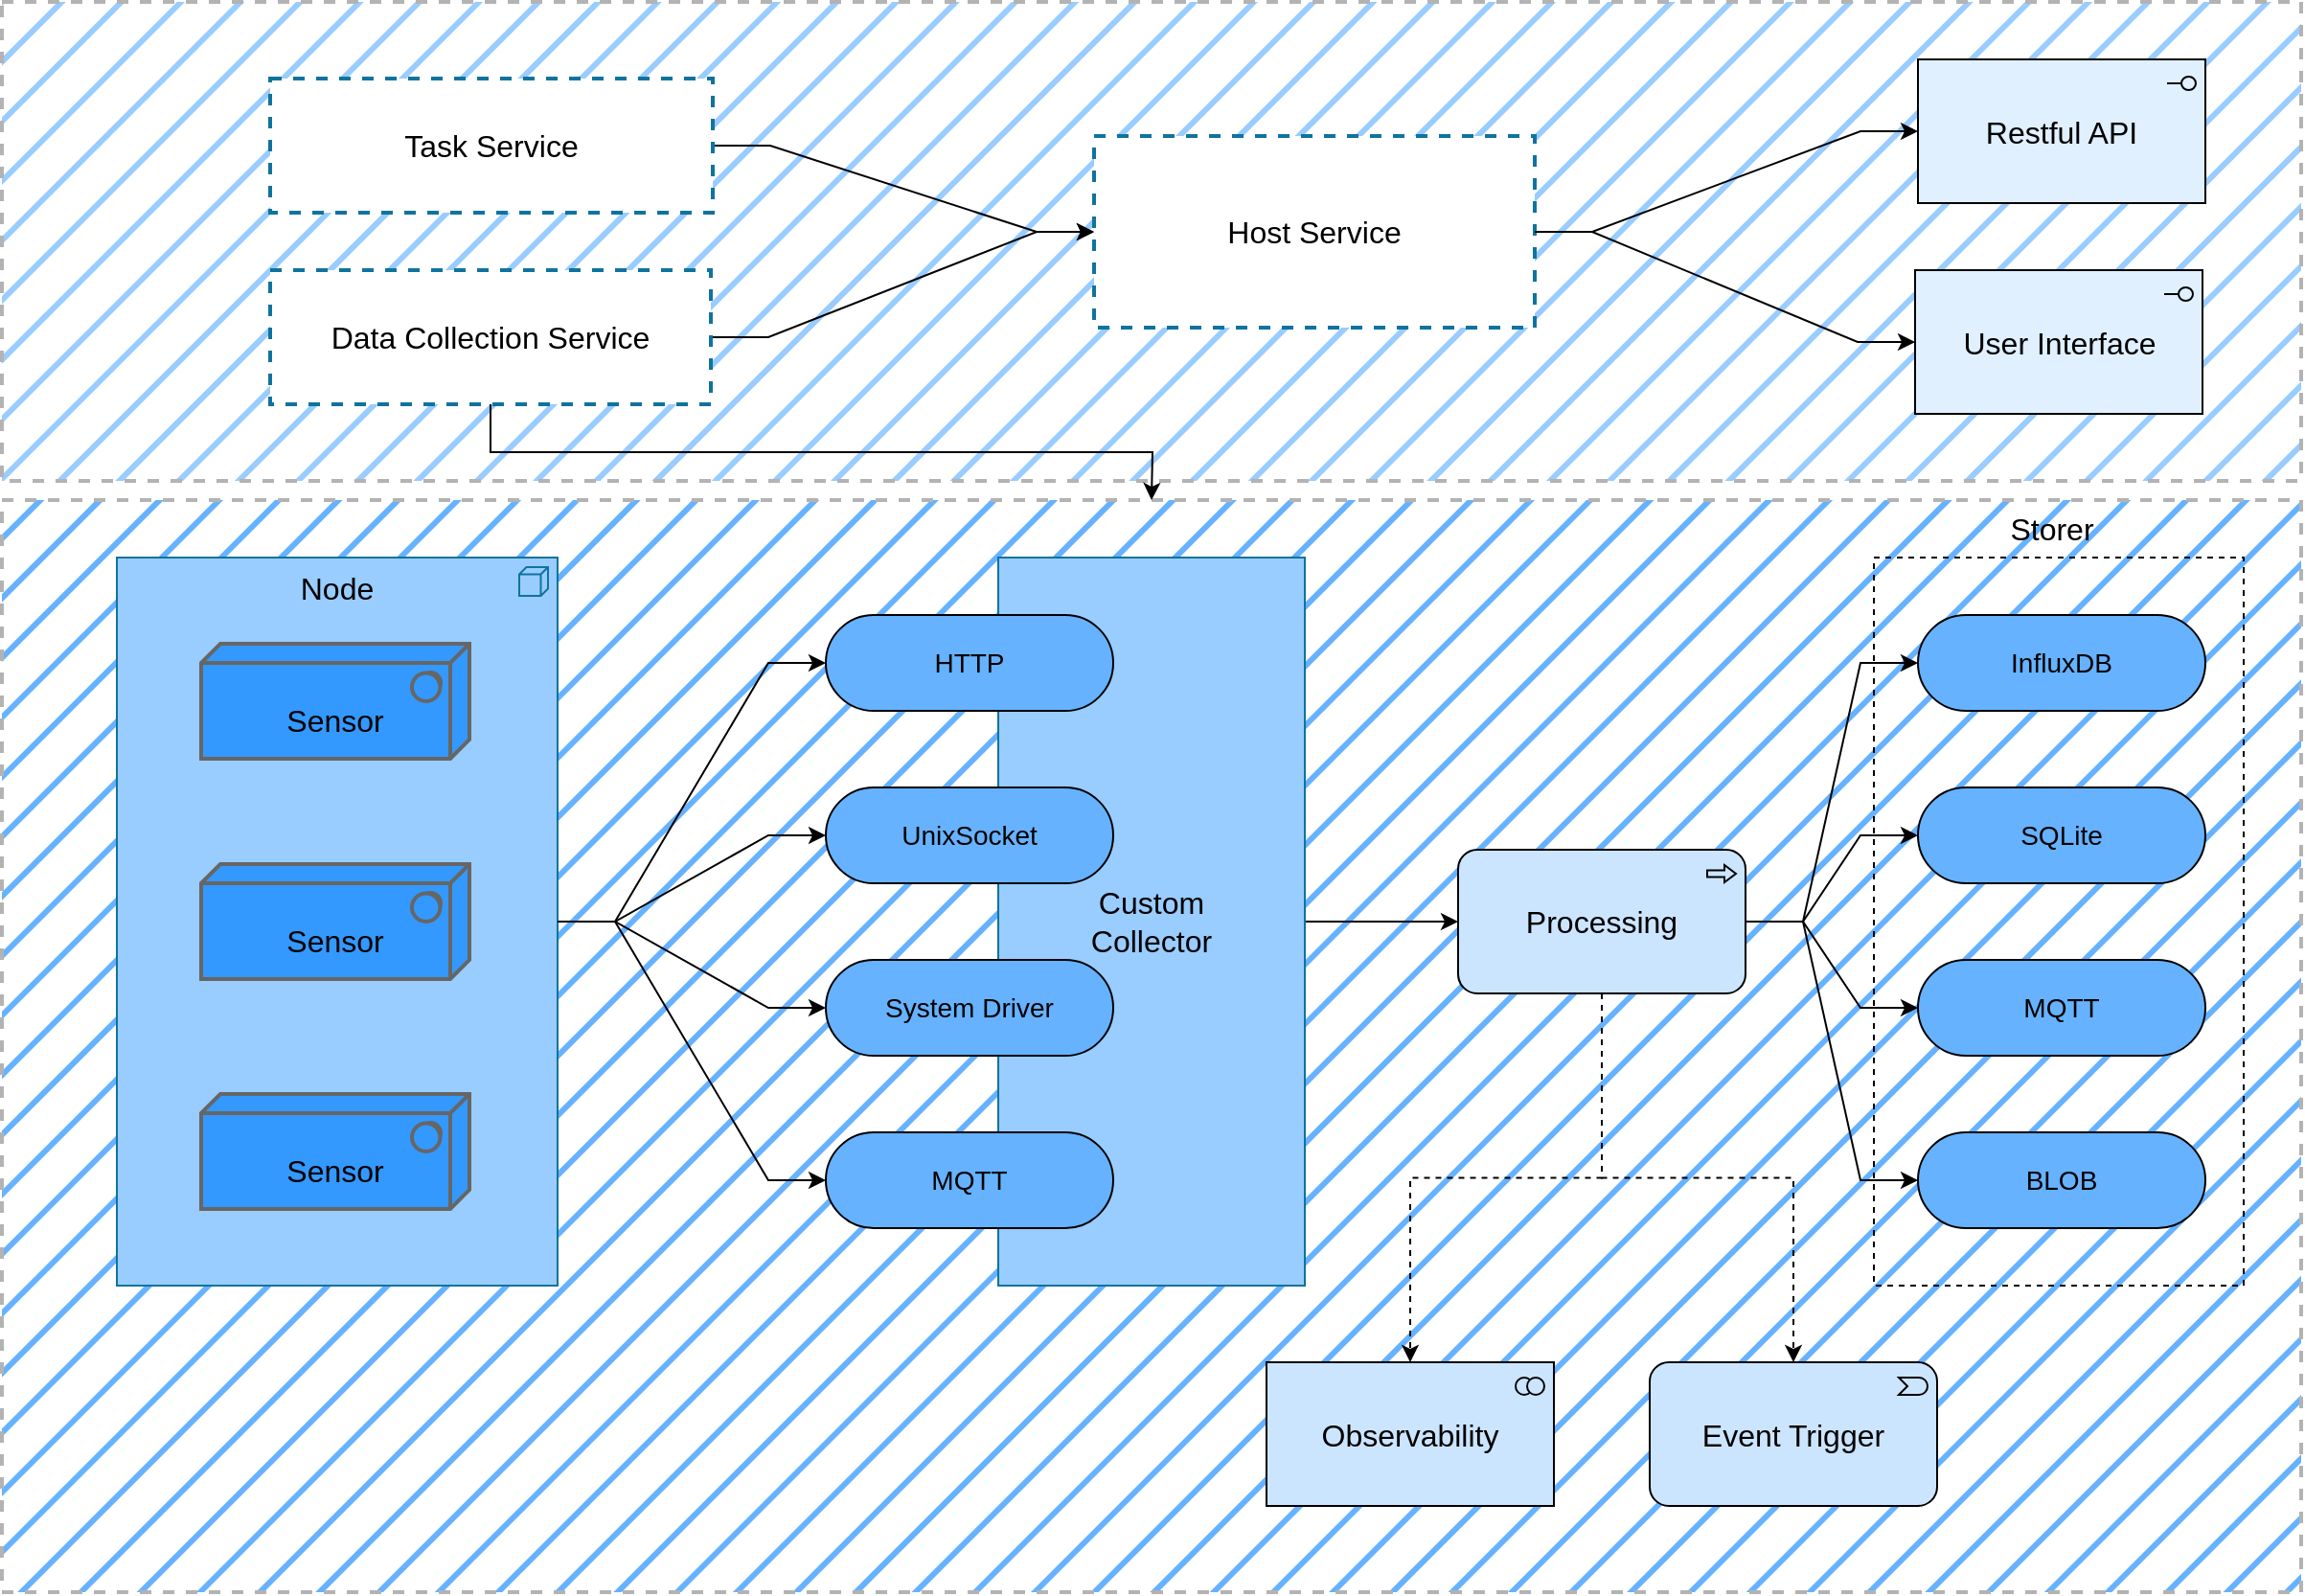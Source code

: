 <mxfile version="24.4.8" type="device">
  <diagram id="6I0OCvxSQrVGMHxT2VVA" name="Page-1">
    <mxGraphModel dx="1590" dy="2195" grid="1" gridSize="10" guides="1" tooltips="1" connect="1" arrows="1" fold="1" page="1" pageScale="1" pageWidth="850" pageHeight="1100" math="0" shadow="0">
      <root>
        <mxCell id="0" />
        <mxCell id="1" parent="0" />
        <mxCell id="GxENEjCWFn4U34w4RZx7-1" value="" style="rounded=0;whiteSpace=wrap;html=1;fillColor=#99CCFF;dashed=1;strokeColor=#B3B3B3;fillStyle=hatch;strokeWidth=2;" vertex="1" parent="1">
          <mxGeometry x="120" y="-30" width="1200" height="250" as="geometry" />
        </mxCell>
        <mxCell id="A7WHQfADSDFaVfV81xtq-37" value="" style="rounded=0;whiteSpace=wrap;html=1;fillColor=#66B2FF;strokeColor=#B3B3B3;fillStyle=hatch;strokeWidth=2;dashed=1;" parent="1" vertex="1">
          <mxGeometry x="120" y="230" width="1200" height="570" as="geometry" />
        </mxCell>
        <mxCell id="A7WHQfADSDFaVfV81xtq-38" value="" style="rounded=0;whiteSpace=wrap;html=1;dashed=1;fillColor=none;" parent="1" vertex="1">
          <mxGeometry x="1097" y="260" width="193" height="380" as="geometry" />
        </mxCell>
        <mxCell id="A7WHQfADSDFaVfV81xtq-33" value="" style="edgeStyle=entityRelationEdgeStyle;rounded=0;orthogonalLoop=1;jettySize=auto;html=1;" parent="1" source="dKdSaXE48SgPbhcamS2K-33" target="A7WHQfADSDFaVfV81xtq-5" edge="1">
          <mxGeometry relative="1" as="geometry" />
        </mxCell>
        <mxCell id="dKdSaXE48SgPbhcamS2K-33" value="Node" style="html=1;whiteSpace=wrap;fillColor=#99CCFF;shape=mxgraph.archimate3.application;appType=node;archiType=square;fontSize=16;verticalAlign=top;strokeColor=#10739e;" parent="1" vertex="1">
          <mxGeometry x="180" y="260" width="230" height="380" as="geometry" />
        </mxCell>
        <mxCell id="dKdSaXE48SgPbhcamS2K-35" value="&lt;div style=&quot;font-size: 16px;&quot;&gt;&lt;br style=&quot;font-size: 16px;&quot;&gt;&lt;/div&gt;&lt;div style=&quot;font-size: 16px;&quot;&gt;Sensor&lt;/div&gt;" style="html=1;whiteSpace=wrap;fillColor=#3399FF;shape=mxgraph.archimate3.tech;techType=sysSw;fontSize=16;strokeColor=#666666;strokeWidth=2;" parent="1" vertex="1">
          <mxGeometry x="224" y="305" width="140" height="60" as="geometry" />
        </mxCell>
        <mxCell id="dKdSaXE48SgPbhcamS2K-37" value="&lt;br style=&quot;font-size: 16px;&quot;&gt;&lt;div style=&quot;font-size: 16px;&quot;&gt;Sensor&lt;/div&gt;" style="html=1;whiteSpace=wrap;fillColor=#3399FF;shape=mxgraph.archimate3.tech;techType=sysSw;fontSize=16;strokeColor=#666666;strokeWidth=2;" parent="1" vertex="1">
          <mxGeometry x="224" y="420" width="140" height="60" as="geometry" />
        </mxCell>
        <mxCell id="dKdSaXE48SgPbhcamS2K-55" value="Ob&lt;span style=&quot;background-color: initial; font-size: 16px;&quot;&gt;servability&lt;/span&gt;" style="html=1;whiteSpace=wrap;fillColor=#CCE5FF;shape=mxgraph.archimate3.application;appType=collab;archiType=square;fontSize=16;" parent="1" vertex="1">
          <mxGeometry x="780" y="680" width="150" height="75" as="geometry" />
        </mxCell>
        <mxCell id="dKdSaXE48SgPbhcamS2K-56" value="Event Trigger" style="html=1;whiteSpace=wrap;fillColor=#CCE5FF;shape=mxgraph.archimate3.application;appType=event;archiType=rounded;fontSize=16;" parent="1" vertex="1">
          <mxGeometry x="980" y="680" width="150" height="75" as="geometry" />
        </mxCell>
        <mxCell id="A7WHQfADSDFaVfV81xtq-23" style="edgeStyle=orthogonalEdgeStyle;rounded=0;orthogonalLoop=1;jettySize=auto;html=1;exitX=0.5;exitY=1;exitDx=0;exitDy=0;exitPerimeter=0;dashed=1;" parent="1" source="dKdSaXE48SgPbhcamS2K-57" target="dKdSaXE48SgPbhcamS2K-56" edge="1">
          <mxGeometry relative="1" as="geometry" />
        </mxCell>
        <mxCell id="dKdSaXE48SgPbhcamS2K-57" value="Processing" style="html=1;whiteSpace=wrap;fillColor=#CCE5FF;shape=mxgraph.archimate3.application;appType=proc;archiType=rounded;fontSize=16;" parent="1" vertex="1">
          <mxGeometry x="880" y="412.5" width="150" height="75" as="geometry" />
        </mxCell>
        <mxCell id="A7WHQfADSDFaVfV81xtq-1" value="&lt;br style=&quot;font-size: 16px;&quot;&gt;&lt;div style=&quot;font-size: 16px;&quot;&gt;Sensor&lt;/div&gt;" style="html=1;whiteSpace=wrap;fillColor=#3399FF;shape=mxgraph.archimate3.tech;techType=sysSw;fontSize=16;strokeColor=#666666;strokeWidth=2;" parent="1" vertex="1">
          <mxGeometry x="224" y="540" width="140" height="60" as="geometry" />
        </mxCell>
        <mxCell id="A7WHQfADSDFaVfV81xtq-28" value="" style="edgeStyle=orthogonalEdgeStyle;rounded=0;orthogonalLoop=1;jettySize=auto;html=1;" parent="1" source="A7WHQfADSDFaVfV81xtq-2" target="dKdSaXE48SgPbhcamS2K-57" edge="1">
          <mxGeometry relative="1" as="geometry" />
        </mxCell>
        <mxCell id="A7WHQfADSDFaVfV81xtq-2" value="&lt;div style=&quot;font-size: 16px;&quot;&gt;Custom&lt;/div&gt;Collector" style="rounded=0;whiteSpace=wrap;html=1;fillColor=#99ccff;strokeColor=#10739e;fontSize=16;" parent="1" vertex="1">
          <mxGeometry x="640" y="260" width="160" height="380" as="geometry" />
        </mxCell>
        <mxCell id="A7WHQfADSDFaVfV81xtq-13" value="InfluxDB" style="html=1;whiteSpace=wrap;fillColor=#66B2FF;shape=mxgraph.archimate3.service;fontSize=14;" parent="1" vertex="1">
          <mxGeometry x="1120" y="290" width="150" height="50" as="geometry" />
        </mxCell>
        <mxCell id="A7WHQfADSDFaVfV81xtq-14" value="SQLite" style="html=1;whiteSpace=wrap;fillColor=#66B2FF;shape=mxgraph.archimate3.service;fontSize=14;" parent="1" vertex="1">
          <mxGeometry x="1120" y="380" width="150" height="50" as="geometry" />
        </mxCell>
        <mxCell id="A7WHQfADSDFaVfV81xtq-15" value="MQTT" style="html=1;whiteSpace=wrap;fillColor=#66B2FF;shape=mxgraph.archimate3.service;fontSize=14;" parent="1" vertex="1">
          <mxGeometry x="1120" y="470" width="150" height="50" as="geometry" />
        </mxCell>
        <mxCell id="A7WHQfADSDFaVfV81xtq-16" value="BLOB" style="html=1;whiteSpace=wrap;fillColor=#66B2FF;shape=mxgraph.archimate3.service;fontSize=14;" parent="1" vertex="1">
          <mxGeometry x="1120" y="560" width="150" height="50" as="geometry" />
        </mxCell>
        <mxCell id="A7WHQfADSDFaVfV81xtq-22" style="edgeStyle=orthogonalEdgeStyle;rounded=0;orthogonalLoop=1;jettySize=auto;html=1;exitX=0.5;exitY=1;exitDx=0;exitDy=0;exitPerimeter=0;entryX=0.5;entryY=0;entryDx=0;entryDy=0;entryPerimeter=0;dashed=1;" parent="1" source="dKdSaXE48SgPbhcamS2K-57" target="dKdSaXE48SgPbhcamS2K-55" edge="1">
          <mxGeometry relative="1" as="geometry" />
        </mxCell>
        <mxCell id="A7WHQfADSDFaVfV81xtq-24" style="edgeStyle=entityRelationEdgeStyle;rounded=0;orthogonalLoop=1;jettySize=auto;html=1;exitX=1;exitY=0.5;exitDx=0;exitDy=0;exitPerimeter=0;entryX=0;entryY=0;entryDx=0;entryDy=25;entryPerimeter=0;" parent="1" source="dKdSaXE48SgPbhcamS2K-57" target="A7WHQfADSDFaVfV81xtq-13" edge="1">
          <mxGeometry relative="1" as="geometry" />
        </mxCell>
        <mxCell id="A7WHQfADSDFaVfV81xtq-25" style="edgeStyle=entityRelationEdgeStyle;rounded=0;orthogonalLoop=1;jettySize=auto;html=1;exitX=1;exitY=0.5;exitDx=0;exitDy=0;exitPerimeter=0;entryX=0;entryY=0;entryDx=0;entryDy=25;entryPerimeter=0;" parent="1" source="dKdSaXE48SgPbhcamS2K-57" target="A7WHQfADSDFaVfV81xtq-14" edge="1">
          <mxGeometry relative="1" as="geometry" />
        </mxCell>
        <mxCell id="A7WHQfADSDFaVfV81xtq-26" style="edgeStyle=entityRelationEdgeStyle;rounded=0;orthogonalLoop=1;jettySize=auto;html=1;exitX=1;exitY=0.5;exitDx=0;exitDy=0;exitPerimeter=0;entryX=0;entryY=0;entryDx=0;entryDy=25;entryPerimeter=0;" parent="1" source="dKdSaXE48SgPbhcamS2K-57" target="A7WHQfADSDFaVfV81xtq-15" edge="1">
          <mxGeometry relative="1" as="geometry" />
        </mxCell>
        <mxCell id="A7WHQfADSDFaVfV81xtq-27" style="edgeStyle=entityRelationEdgeStyle;rounded=0;orthogonalLoop=1;jettySize=auto;html=1;exitX=1;exitY=0.5;exitDx=0;exitDy=0;exitPerimeter=0;entryX=0;entryY=0;entryDx=0;entryDy=25;entryPerimeter=0;" parent="1" source="dKdSaXE48SgPbhcamS2K-57" target="A7WHQfADSDFaVfV81xtq-16" edge="1">
          <mxGeometry relative="1" as="geometry" />
        </mxCell>
        <mxCell id="A7WHQfADSDFaVfV81xtq-34" style="edgeStyle=entityRelationEdgeStyle;rounded=0;orthogonalLoop=1;jettySize=auto;html=1;exitX=1;exitY=0.5;exitDx=0;exitDy=0;exitPerimeter=0;entryX=0;entryY=0;entryDx=0;entryDy=25;entryPerimeter=0;" parent="1" source="dKdSaXE48SgPbhcamS2K-33" target="dKdSaXE48SgPbhcamS2K-45" edge="1">
          <mxGeometry relative="1" as="geometry" />
        </mxCell>
        <mxCell id="A7WHQfADSDFaVfV81xtq-35" style="edgeStyle=entityRelationEdgeStyle;rounded=0;orthogonalLoop=1;jettySize=auto;html=1;exitX=1;exitY=0.5;exitDx=0;exitDy=0;exitPerimeter=0;entryX=0;entryY=0;entryDx=0;entryDy=25;entryPerimeter=0;" parent="1" source="dKdSaXE48SgPbhcamS2K-33" target="dKdSaXE48SgPbhcamS2K-40" edge="1">
          <mxGeometry relative="1" as="geometry" />
        </mxCell>
        <mxCell id="A7WHQfADSDFaVfV81xtq-36" style="edgeStyle=entityRelationEdgeStyle;rounded=0;orthogonalLoop=1;jettySize=auto;html=1;exitX=1;exitY=0.5;exitDx=0;exitDy=0;exitPerimeter=0;entryX=0;entryY=0;entryDx=0;entryDy=25;entryPerimeter=0;" parent="1" source="dKdSaXE48SgPbhcamS2K-33" target="A7WHQfADSDFaVfV81xtq-6" edge="1">
          <mxGeometry relative="1" as="geometry" />
        </mxCell>
        <mxCell id="dKdSaXE48SgPbhcamS2K-40" value="HTTP" style="html=1;whiteSpace=wrap;fillColor=#66B2FF;shape=mxgraph.archimate3.service;fontSize=14;" parent="1" vertex="1">
          <mxGeometry x="550" y="290" width="150" height="50" as="geometry" />
        </mxCell>
        <mxCell id="dKdSaXE48SgPbhcamS2K-45" value="UnixSocket" style="html=1;whiteSpace=wrap;fillColor=#66B2FF;shape=mxgraph.archimate3.service;fontSize=14;" parent="1" vertex="1">
          <mxGeometry x="550" y="380" width="150" height="50" as="geometry" />
        </mxCell>
        <mxCell id="A7WHQfADSDFaVfV81xtq-5" value="System Driver" style="html=1;whiteSpace=wrap;fillColor=#66B2FF;shape=mxgraph.archimate3.service;fontSize=14;" parent="1" vertex="1">
          <mxGeometry x="550" y="470" width="150" height="50" as="geometry" />
        </mxCell>
        <mxCell id="A7WHQfADSDFaVfV81xtq-6" value="MQTT" style="html=1;whiteSpace=wrap;fillColor=#66B2FF;shape=mxgraph.archimate3.service;fontSize=14;" parent="1" vertex="1">
          <mxGeometry x="550" y="560" width="150" height="50" as="geometry" />
        </mxCell>
        <mxCell id="A7WHQfADSDFaVfV81xtq-39" value="Storer" style="text;html=1;align=center;verticalAlign=middle;whiteSpace=wrap;rounded=0;fontSize=16;" parent="1" vertex="1">
          <mxGeometry x="1160" y="230" width="60" height="30" as="geometry" />
        </mxCell>
        <mxCell id="GxENEjCWFn4U34w4RZx7-4" value="User Interface" style="html=1;outlineConnect=0;whiteSpace=wrap;fillColor=#E0F0FF;shape=mxgraph.archimate3.application;appType=interface;archiType=square;fontSize=16;" vertex="1" parent="1">
          <mxGeometry x="1118.5" y="110" width="150" height="75" as="geometry" />
        </mxCell>
        <mxCell id="GxENEjCWFn4U34w4RZx7-7" value="Restful API" style="html=1;outlineConnect=0;whiteSpace=wrap;fillColor=#E0F0FF;shape=mxgraph.archimate3.application;appType=interface;archiType=square;fontSize=16;" vertex="1" parent="1">
          <mxGeometry x="1120" width="150" height="75" as="geometry" />
        </mxCell>
        <mxCell id="GxENEjCWFn4U34w4RZx7-21" style="edgeStyle=orthogonalEdgeStyle;rounded=0;orthogonalLoop=1;jettySize=auto;html=1;exitX=0.5;exitY=1;exitDx=0;exitDy=0;" edge="1" parent="1" source="GxENEjCWFn4U34w4RZx7-16">
          <mxGeometry relative="1" as="geometry">
            <mxPoint x="720" y="230" as="targetPoint" />
          </mxGeometry>
        </mxCell>
        <mxCell id="GxENEjCWFn4U34w4RZx7-23" style="edgeStyle=entityRelationEdgeStyle;rounded=0;orthogonalLoop=1;jettySize=auto;html=1;exitX=1;exitY=0.5;exitDx=0;exitDy=0;entryX=0;entryY=0.5;entryDx=0;entryDy=0;" edge="1" parent="1" source="GxENEjCWFn4U34w4RZx7-16" target="GxENEjCWFn4U34w4RZx7-18">
          <mxGeometry relative="1" as="geometry" />
        </mxCell>
        <mxCell id="GxENEjCWFn4U34w4RZx7-16" value="Data Collection Service&lt;div style=&quot;font-size: 16px;&quot;&gt;&lt;/div&gt;" style="rounded=0;whiteSpace=wrap;html=1;fillColor=#FFFFFF;strokeColor=#10739e;fontSize=16;strokeWidth=2;dashed=1;" vertex="1" parent="1">
          <mxGeometry x="260" y="110" width="230" height="70" as="geometry" />
        </mxCell>
        <mxCell id="GxENEjCWFn4U34w4RZx7-22" style="edgeStyle=entityRelationEdgeStyle;rounded=0;orthogonalLoop=1;jettySize=auto;html=1;exitX=1;exitY=0.5;exitDx=0;exitDy=0;entryX=0;entryY=0.5;entryDx=0;entryDy=0;" edge="1" parent="1" source="GxENEjCWFn4U34w4RZx7-17" target="GxENEjCWFn4U34w4RZx7-18">
          <mxGeometry relative="1" as="geometry" />
        </mxCell>
        <mxCell id="GxENEjCWFn4U34w4RZx7-17" value="Task Service&lt;div style=&quot;font-size: 16px;&quot;&gt;&lt;/div&gt;" style="rounded=0;whiteSpace=wrap;html=1;fillColor=#FFFFFF;strokeColor=#10739e;fontSize=16;strokeWidth=2;dashed=1;" vertex="1" parent="1">
          <mxGeometry x="260" y="10" width="231" height="70" as="geometry" />
        </mxCell>
        <mxCell id="GxENEjCWFn4U34w4RZx7-18" value="Host Service&lt;div style=&quot;font-size: 16px;&quot;&gt;&lt;/div&gt;" style="rounded=0;whiteSpace=wrap;html=1;fillColor=#FFFFFF;strokeColor=#10739e;fontSize=16;strokeWidth=2;dashed=1;" vertex="1" parent="1">
          <mxGeometry x="690" y="40" width="230" height="100" as="geometry" />
        </mxCell>
        <mxCell id="GxENEjCWFn4U34w4RZx7-19" style="edgeStyle=entityRelationEdgeStyle;rounded=0;orthogonalLoop=1;jettySize=auto;html=1;exitX=1;exitY=0.5;exitDx=0;exitDy=0;entryX=0;entryY=0.5;entryDx=0;entryDy=0;entryPerimeter=0;" edge="1" parent="1" source="GxENEjCWFn4U34w4RZx7-18" target="GxENEjCWFn4U34w4RZx7-7">
          <mxGeometry relative="1" as="geometry" />
        </mxCell>
        <mxCell id="GxENEjCWFn4U34w4RZx7-20" style="edgeStyle=entityRelationEdgeStyle;rounded=0;orthogonalLoop=1;jettySize=auto;html=1;exitX=1;exitY=0.5;exitDx=0;exitDy=0;entryX=0;entryY=0.5;entryDx=0;entryDy=0;entryPerimeter=0;" edge="1" parent="1" source="GxENEjCWFn4U34w4RZx7-18" target="GxENEjCWFn4U34w4RZx7-4">
          <mxGeometry relative="1" as="geometry" />
        </mxCell>
      </root>
    </mxGraphModel>
  </diagram>
</mxfile>
